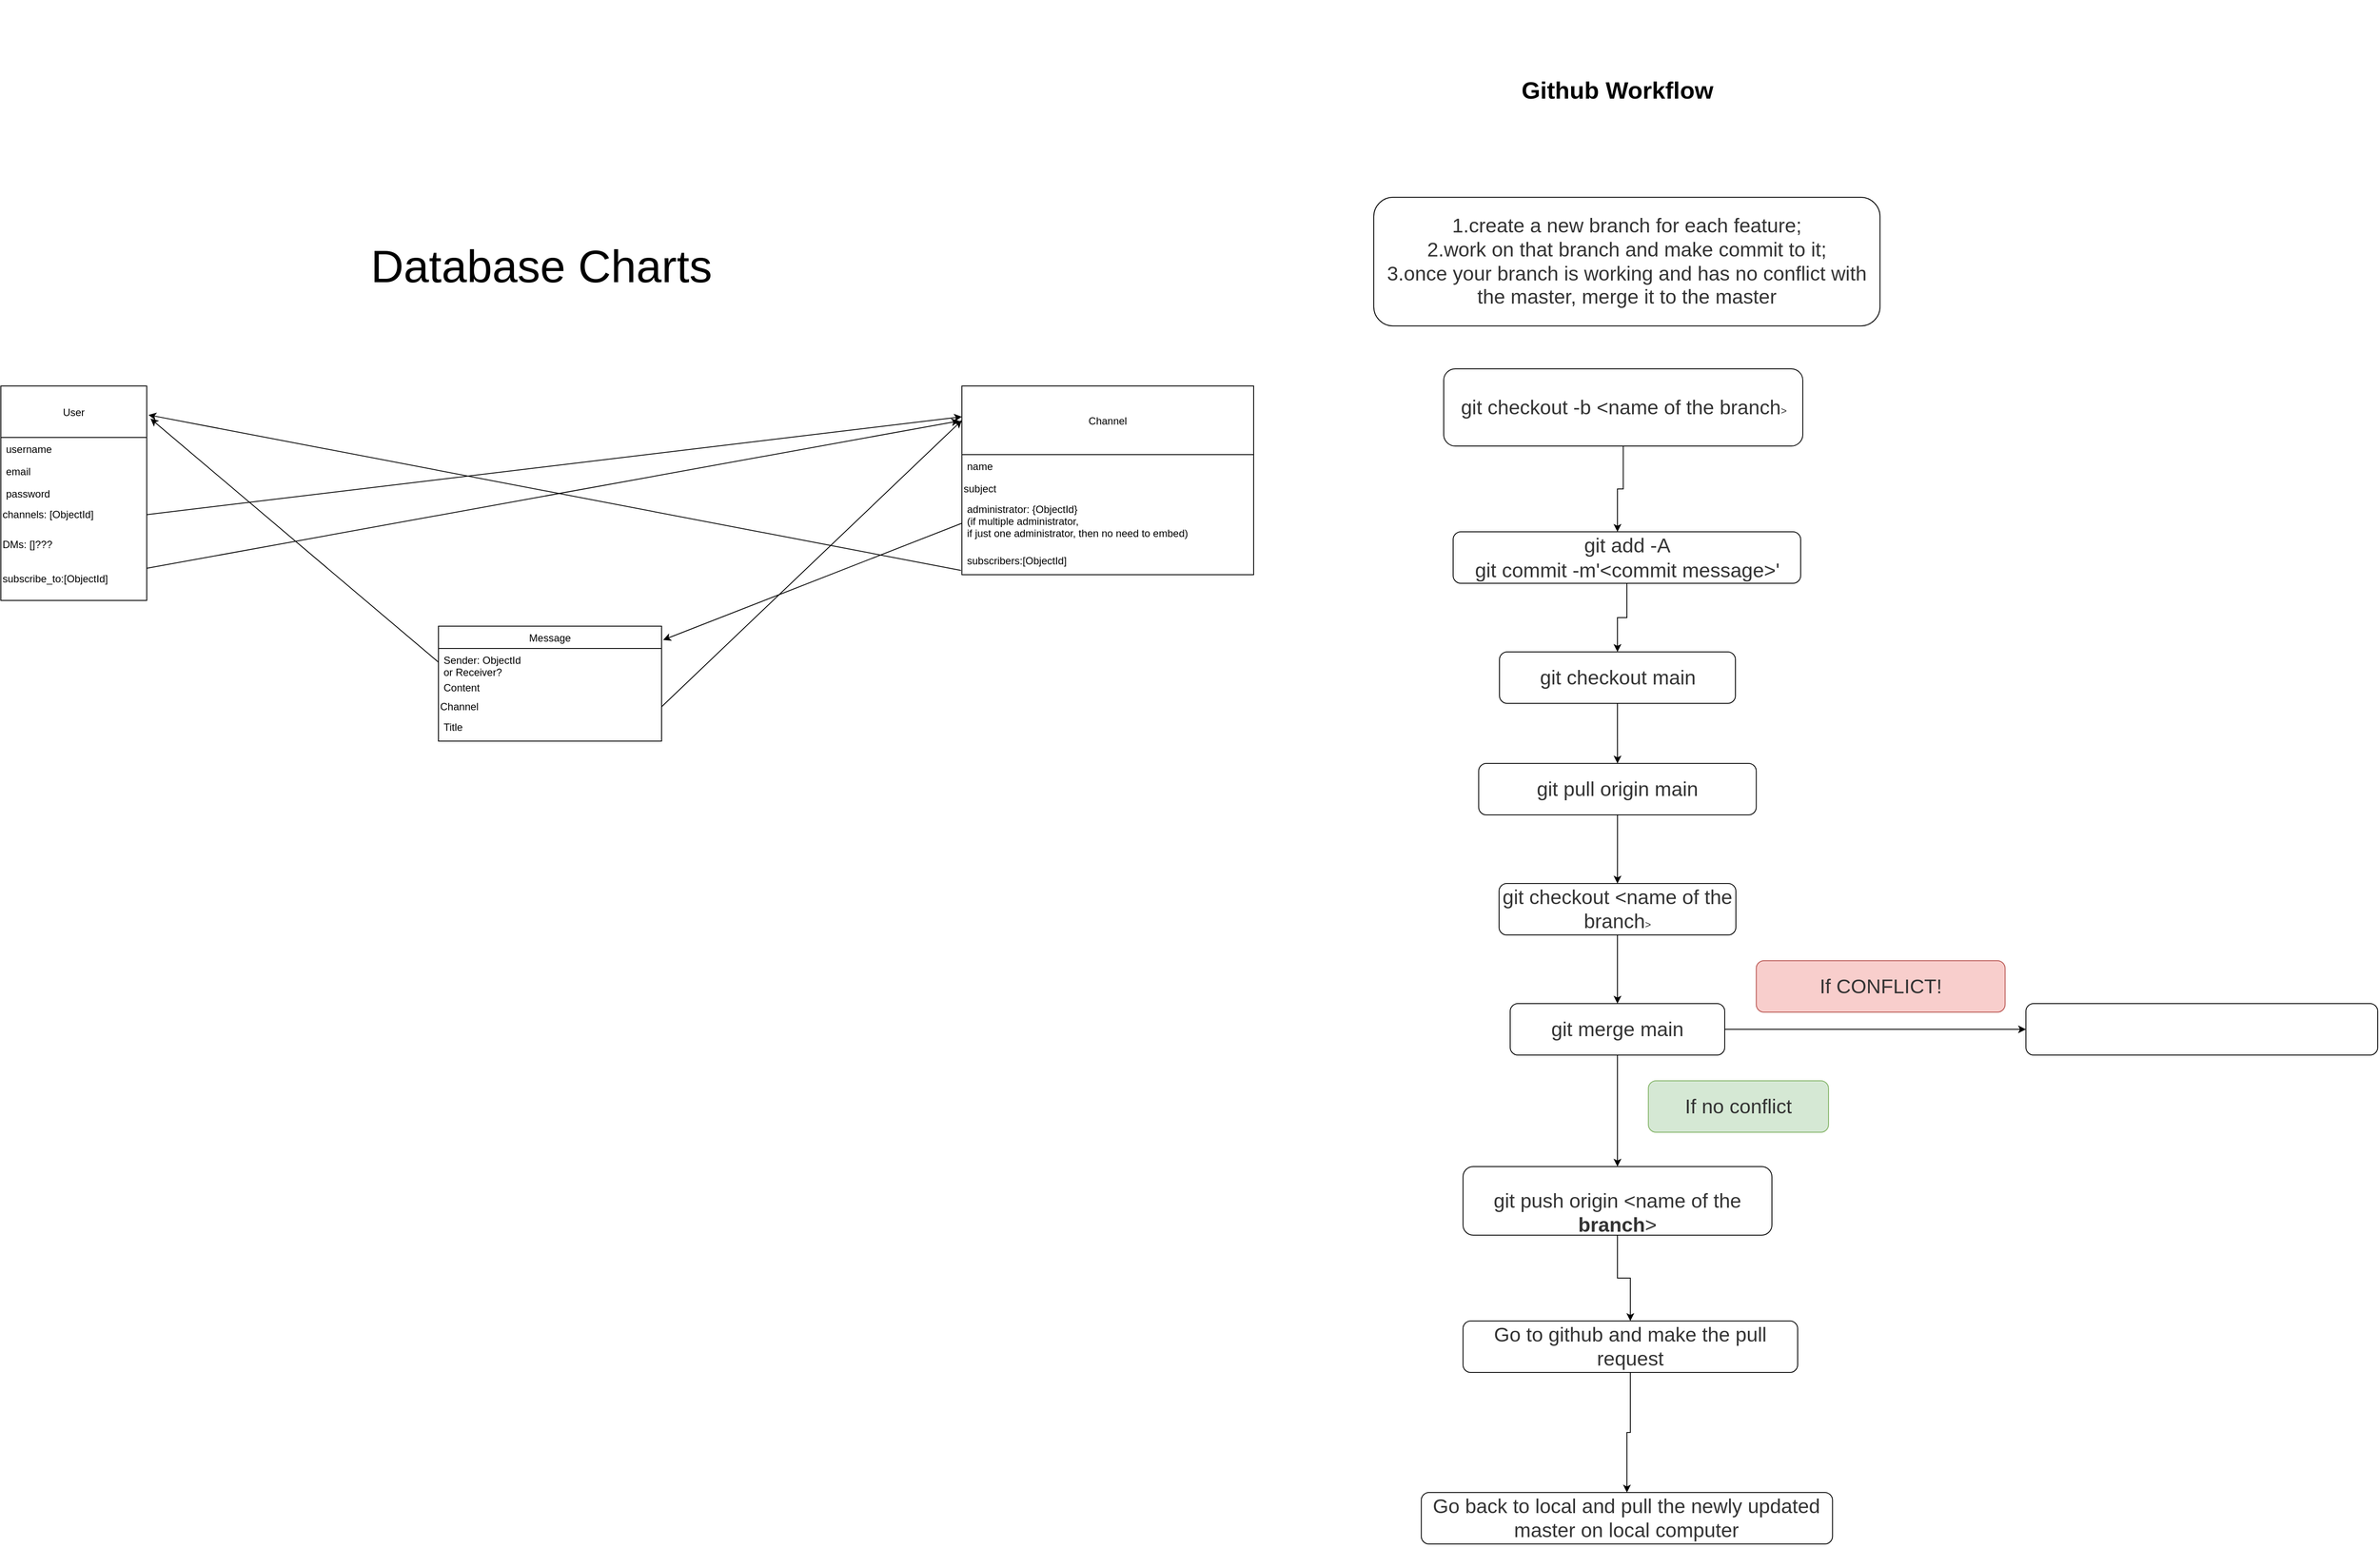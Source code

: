 <mxfile version="13.10.4" type="github">
  <diagram id="C5RBs43oDa-KdzZeNtuy" name="Page-1">
    <mxGraphModel dx="2946" dy="2499" grid="1" gridSize="10" guides="1" tooltips="1" connect="1" arrows="1" fold="1" page="0" pageScale="1" pageWidth="827" pageHeight="1169" math="0" shadow="0">
      <root>
        <mxCell id="WIyWlLk6GJQsqaUBKTNV-0" />
        <mxCell id="WIyWlLk6GJQsqaUBKTNV-1" parent="WIyWlLk6GJQsqaUBKTNV-0" />
        <mxCell id="WIyWlLk6GJQsqaUBKTNV-3" value="&lt;span data-lucid-type=&quot;application/vnd.lucid.text&quot; data-lucid-content=&quot;{&amp;#34;t&amp;#34;:&amp;#34;1.create a new branch for each feature;\n2.work on that branch and make commit to it;\n3.once your branch is working and has no conflict with the master, merge it to the master&amp;#34;,&amp;#34;m&amp;#34;:[{&amp;#34;s&amp;#34;:0,&amp;#34;n&amp;#34;:&amp;#34;a&amp;#34;,&amp;#34;v&amp;#34;:&amp;#34;center&amp;#34;},{&amp;#34;s&amp;#34;:0,&amp;#34;n&amp;#34;:&amp;#34;c&amp;#34;,&amp;#34;v&amp;#34;:&amp;#34;333333ff&amp;#34;,&amp;#34;e&amp;#34;:174},{&amp;#34;s&amp;#34;:0,&amp;#34;n&amp;#34;:&amp;#34;f&amp;#34;,&amp;#34;v&amp;#34;:&amp;#34;Liberation Serif&amp;#34;,&amp;#34;e&amp;#34;:174},{&amp;#34;s&amp;#34;:0,&amp;#34;n&amp;#34;:&amp;#34;s&amp;#34;,&amp;#34;v&amp;#34;:31.111,&amp;#34;e&amp;#34;:174},{&amp;#34;s&amp;#34;:40,&amp;#34;n&amp;#34;:&amp;#34;a&amp;#34;,&amp;#34;v&amp;#34;:&amp;#34;center&amp;#34;},{&amp;#34;s&amp;#34;:85,&amp;#34;n&amp;#34;:&amp;#34;a&amp;#34;,&amp;#34;v&amp;#34;:&amp;#34;center&amp;#34;}]}&quot;&gt;&lt;span style=&quot;color: rgb(51 , 51 , 51) ; font-size: 23.333px&quot;&gt;1.create a new branch for each feature;&lt;br/&gt;&lt;/span&gt;&lt;span style=&quot;color: rgb(51 , 51 , 51) ; font-size: 23.333px&quot;&gt;2.work on that branch and make commit to it;&lt;br/&gt;&lt;/span&gt;&lt;span style=&quot;color: rgb(51 , 51 , 51) ; font-size: 23.333px&quot;&gt;3.once your branch is working and has no conflict with the master, merge it to the master&lt;/span&gt;&lt;/span&gt;" style="rounded=1;whiteSpace=wrap;html=1;fontSize=12;glass=0;strokeWidth=1;shadow=0;" parent="WIyWlLk6GJQsqaUBKTNV-1" vertex="1">
          <mxGeometry x="130" y="-1080" width="590" height="150" as="geometry" />
        </mxCell>
        <mxCell id="KuDzj4aBGvI2AdzA_ytA-0" value="&lt;h2&gt;&lt;font style=&quot;font-size: 28px&quot;&gt;Github Workflow&lt;/font&gt;&lt;/h2&gt;" style="text;html=1;strokeColor=none;fillColor=none;align=center;verticalAlign=middle;whiteSpace=wrap;rounded=0;" vertex="1" parent="WIyWlLk6GJQsqaUBKTNV-1">
          <mxGeometry x="189" y="-1310" width="450" height="210" as="geometry" />
        </mxCell>
        <mxCell id="KuDzj4aBGvI2AdzA_ytA-4" style="edgeStyle=orthogonalEdgeStyle;rounded=0;orthogonalLoop=1;jettySize=auto;html=1;" edge="1" parent="WIyWlLk6GJQsqaUBKTNV-1" source="KuDzj4aBGvI2AdzA_ytA-1" target="KuDzj4aBGvI2AdzA_ytA-3">
          <mxGeometry relative="1" as="geometry">
            <Array as="points">
              <mxPoint x="421" y="-740" />
              <mxPoint x="414" y="-740" />
            </Array>
          </mxGeometry>
        </mxCell>
        <mxCell id="KuDzj4aBGvI2AdzA_ytA-1" value="&lt;span data-lucid-type=&quot;application/vnd.lucid.text&quot; data-lucid-content=&quot;{&amp;#34;t&amp;#34;:&amp;#34;git checkout -b &amp;lt;name of the branch&amp;gt;&amp;#34;,&amp;#34;m&amp;#34;:[{&amp;#34;s&amp;#34;:0,&amp;#34;n&amp;#34;:&amp;#34;a&amp;#34;,&amp;#34;v&amp;#34;:&amp;#34;center&amp;#34;},{&amp;#34;s&amp;#34;:0,&amp;#34;n&amp;#34;:&amp;#34;c&amp;#34;,&amp;#34;v&amp;#34;:&amp;#34;333333ff&amp;#34;,&amp;#34;e&amp;#34;:36},{&amp;#34;s&amp;#34;:0,&amp;#34;n&amp;#34;:&amp;#34;f&amp;#34;,&amp;#34;v&amp;#34;:&amp;#34;Liberation Serif&amp;#34;,&amp;#34;e&amp;#34;:36},{&amp;#34;s&amp;#34;:0,&amp;#34;n&amp;#34;:&amp;#34;s&amp;#34;,&amp;#34;v&amp;#34;:31.111,&amp;#34;e&amp;#34;:35}]}&quot;&gt;&lt;span style=&quot;font-size: 23.333px ; color: rgb(51 , 51 , 51)&quot;&gt;git checkout -b &amp;lt;name of the branch&lt;/span&gt;&lt;span style=&quot;color: rgb(51 , 51 , 51)&quot;&gt;&amp;gt;&lt;/span&gt;&lt;/span&gt;" style="rounded=1;whiteSpace=wrap;html=1;" vertex="1" parent="WIyWlLk6GJQsqaUBKTNV-1">
          <mxGeometry x="211.5" y="-880" width="418.5" height="90" as="geometry" />
        </mxCell>
        <mxCell id="KuDzj4aBGvI2AdzA_ytA-6" style="edgeStyle=orthogonalEdgeStyle;rounded=0;orthogonalLoop=1;jettySize=auto;html=1;" edge="1" parent="WIyWlLk6GJQsqaUBKTNV-1" source="KuDzj4aBGvI2AdzA_ytA-3" target="KuDzj4aBGvI2AdzA_ytA-5">
          <mxGeometry relative="1" as="geometry" />
        </mxCell>
        <mxCell id="KuDzj4aBGvI2AdzA_ytA-3" value="&lt;span data-lucid-type=&quot;application/vnd.lucid.text&quot; data-lucid-content=&quot;{&amp;#34;t&amp;#34;:&amp;#34;git add -A\ngit commit -m&#39;&amp;lt;commit message&amp;gt;&#39;&amp;#34;,&amp;#34;m&amp;#34;:[{&amp;#34;s&amp;#34;:0,&amp;#34;n&amp;#34;:&amp;#34;a&amp;#34;,&amp;#34;v&amp;#34;:&amp;#34;center&amp;#34;},{&amp;#34;s&amp;#34;:0,&amp;#34;n&amp;#34;:&amp;#34;c&amp;#34;,&amp;#34;v&amp;#34;:&amp;#34;333333ff&amp;#34;,&amp;#34;e&amp;#34;:42},{&amp;#34;s&amp;#34;:0,&amp;#34;n&amp;#34;:&amp;#34;f&amp;#34;,&amp;#34;v&amp;#34;:&amp;#34;Liberation Serif&amp;#34;,&amp;#34;e&amp;#34;:42},{&amp;#34;s&amp;#34;:0,&amp;#34;n&amp;#34;:&amp;#34;s&amp;#34;,&amp;#34;v&amp;#34;:31.333,&amp;#34;e&amp;#34;:42},{&amp;#34;s&amp;#34;:11,&amp;#34;n&amp;#34;:&amp;#34;a&amp;#34;,&amp;#34;v&amp;#34;:&amp;#34;center&amp;#34;}]}&quot;&gt;&lt;span style=&quot;color: rgb(51 , 51 , 51) ; font-size: 23.5px&quot;&gt;git add -A&lt;br/&gt;&lt;/span&gt;&lt;span style=&quot;color: rgb(51 , 51 , 51) ; font-size: 23.5px&quot;&gt;git commit -m&#39;&amp;lt;commit message&amp;gt;&#39;&lt;/span&gt;&lt;/span&gt;" style="rounded=1;whiteSpace=wrap;html=1;" vertex="1" parent="WIyWlLk6GJQsqaUBKTNV-1">
          <mxGeometry x="222.5" y="-690" width="405" height="60" as="geometry" />
        </mxCell>
        <mxCell id="KuDzj4aBGvI2AdzA_ytA-8" style="edgeStyle=orthogonalEdgeStyle;rounded=0;orthogonalLoop=1;jettySize=auto;html=1;" edge="1" parent="WIyWlLk6GJQsqaUBKTNV-1" source="KuDzj4aBGvI2AdzA_ytA-5" target="KuDzj4aBGvI2AdzA_ytA-7">
          <mxGeometry relative="1" as="geometry" />
        </mxCell>
        <mxCell id="KuDzj4aBGvI2AdzA_ytA-5" value="&lt;span data-lucid-type=&quot;application/vnd.lucid.text&quot; data-lucid-content=&quot;{&amp;#34;t&amp;#34;:&amp;#34;git checkout master&amp;#34;,&amp;#34;m&amp;#34;:[{&amp;#34;s&amp;#34;:0,&amp;#34;n&amp;#34;:&amp;#34;a&amp;#34;,&amp;#34;v&amp;#34;:&amp;#34;center&amp;#34;},{&amp;#34;s&amp;#34;:0,&amp;#34;n&amp;#34;:&amp;#34;c&amp;#34;,&amp;#34;v&amp;#34;:&amp;#34;333333ff&amp;#34;,&amp;#34;e&amp;#34;:19},{&amp;#34;s&amp;#34;:0,&amp;#34;n&amp;#34;:&amp;#34;f&amp;#34;,&amp;#34;v&amp;#34;:&amp;#34;Liberation Serif&amp;#34;,&amp;#34;e&amp;#34;:19},{&amp;#34;s&amp;#34;:0,&amp;#34;n&amp;#34;:&amp;#34;s&amp;#34;,&amp;#34;v&amp;#34;:31.111,&amp;#34;e&amp;#34;:19}]}&quot;&gt;&lt;span style=&quot;color: rgb(51 , 51 , 51) ; font-size: 23.333px&quot;&gt;git checkout main&lt;/span&gt;&lt;/span&gt;" style="rounded=1;whiteSpace=wrap;html=1;" vertex="1" parent="WIyWlLk6GJQsqaUBKTNV-1">
          <mxGeometry x="276.5" y="-550" width="275" height="60" as="geometry" />
        </mxCell>
        <mxCell id="KuDzj4aBGvI2AdzA_ytA-10" style="edgeStyle=orthogonalEdgeStyle;rounded=0;orthogonalLoop=1;jettySize=auto;html=1;" edge="1" parent="WIyWlLk6GJQsqaUBKTNV-1" source="KuDzj4aBGvI2AdzA_ytA-7" target="KuDzj4aBGvI2AdzA_ytA-9">
          <mxGeometry relative="1" as="geometry" />
        </mxCell>
        <mxCell id="KuDzj4aBGvI2AdzA_ytA-7" value="&lt;span data-lucid-type=&quot;application/vnd.lucid.text&quot; data-lucid-content=&quot;{&amp;#34;t&amp;#34;:&amp;#34;git pull origin master&amp;#34;,&amp;#34;m&amp;#34;:[{&amp;#34;s&amp;#34;:0,&amp;#34;n&amp;#34;:&amp;#34;a&amp;#34;,&amp;#34;v&amp;#34;:&amp;#34;center&amp;#34;},{&amp;#34;s&amp;#34;:0,&amp;#34;n&amp;#34;:&amp;#34;f&amp;#34;,&amp;#34;v&amp;#34;:&amp;#34;Liberation Serif&amp;#34;,&amp;#34;e&amp;#34;:22},{&amp;#34;s&amp;#34;:0,&amp;#34;n&amp;#34;:&amp;#34;c&amp;#34;,&amp;#34;v&amp;#34;:&amp;#34;333333ff&amp;#34;,&amp;#34;e&amp;#34;:22},{&amp;#34;s&amp;#34;:0,&amp;#34;n&amp;#34;:&amp;#34;s&amp;#34;,&amp;#34;v&amp;#34;:31.111,&amp;#34;e&amp;#34;:22}]}&quot;&gt;&lt;span style=&quot;color: rgb(51 , 51 , 51) ; font-size: 23.333px&quot;&gt;git pull origin main&lt;/span&gt;&lt;/span&gt;" style="rounded=1;whiteSpace=wrap;html=1;" vertex="1" parent="WIyWlLk6GJQsqaUBKTNV-1">
          <mxGeometry x="252.25" y="-420" width="323.5" height="60" as="geometry" />
        </mxCell>
        <mxCell id="KuDzj4aBGvI2AdzA_ytA-12" style="edgeStyle=orthogonalEdgeStyle;rounded=0;orthogonalLoop=1;jettySize=auto;html=1;" edge="1" parent="WIyWlLk6GJQsqaUBKTNV-1" source="KuDzj4aBGvI2AdzA_ytA-9" target="KuDzj4aBGvI2AdzA_ytA-11">
          <mxGeometry relative="1" as="geometry" />
        </mxCell>
        <mxCell id="KuDzj4aBGvI2AdzA_ytA-9" value="&#xa;&#xa;&lt;span data-lucid-type=&quot;application/vnd.lucid.text&quot; data-lucid-content=&quot;{&amp;quot;t&amp;quot;:&amp;quot;git checkout &lt;name of the branch&gt;&amp;quot;,&amp;quot;m&amp;quot;:[{&amp;quot;s&amp;quot;:0,&amp;quot;n&amp;quot;:&amp;quot;a&amp;quot;,&amp;quot;v&amp;quot;:&amp;quot;center&amp;quot;},{&amp;quot;s&amp;quot;:0,&amp;quot;n&amp;quot;:&amp;quot;c&amp;quot;,&amp;quot;v&amp;quot;:&amp;quot;333333ff&amp;quot;,&amp;quot;e&amp;quot;:33},{&amp;quot;s&amp;quot;:0,&amp;quot;n&amp;quot;:&amp;quot;f&amp;quot;,&amp;quot;v&amp;quot;:&amp;quot;Liberation Serif&amp;quot;,&amp;quot;e&amp;quot;:33},{&amp;quot;s&amp;quot;:0,&amp;quot;n&amp;quot;:&amp;quot;s&amp;quot;,&amp;quot;v&amp;quot;:31.111,&amp;quot;e&amp;quot;:32}]}&quot;&gt;&lt;span style=&quot;font-size: 23.333px ; text-align: center ; color: #333333&quot;&gt;git checkout &amp;lt;name of the branch&lt;/span&gt;&lt;span style=&quot;text-align: center ; color: #333333&quot;&gt;&amp;gt;&lt;/span&gt;&lt;/span&gt;&#xa;&#xa;" style="rounded=1;whiteSpace=wrap;html=1;" vertex="1" parent="WIyWlLk6GJQsqaUBKTNV-1">
          <mxGeometry x="276" y="-280" width="276" height="60" as="geometry" />
        </mxCell>
        <mxCell id="KuDzj4aBGvI2AdzA_ytA-15" style="edgeStyle=orthogonalEdgeStyle;rounded=0;orthogonalLoop=1;jettySize=auto;html=1;" edge="1" parent="WIyWlLk6GJQsqaUBKTNV-1" source="KuDzj4aBGvI2AdzA_ytA-11" target="KuDzj4aBGvI2AdzA_ytA-14">
          <mxGeometry relative="1" as="geometry" />
        </mxCell>
        <mxCell id="KuDzj4aBGvI2AdzA_ytA-24" style="edgeStyle=orthogonalEdgeStyle;rounded=0;orthogonalLoop=1;jettySize=auto;html=1;" edge="1" parent="WIyWlLk6GJQsqaUBKTNV-1" source="KuDzj4aBGvI2AdzA_ytA-11" target="KuDzj4aBGvI2AdzA_ytA-21">
          <mxGeometry relative="1" as="geometry" />
        </mxCell>
        <mxCell id="KuDzj4aBGvI2AdzA_ytA-11" value="&lt;span data-lucid-type=&quot;application/vnd.lucid.text&quot; data-lucid-content=&quot;{&amp;#34;t&amp;#34;:&amp;#34;git merge master&amp;#34;,&amp;#34;m&amp;#34;:[{&amp;#34;s&amp;#34;:0,&amp;#34;n&amp;#34;:&amp;#34;a&amp;#34;,&amp;#34;v&amp;#34;:&amp;#34;center&amp;#34;},{&amp;#34;s&amp;#34;:0,&amp;#34;n&amp;#34;:&amp;#34;c&amp;#34;,&amp;#34;v&amp;#34;:&amp;#34;333333ff&amp;#34;,&amp;#34;e&amp;#34;:16},{&amp;#34;s&amp;#34;:0,&amp;#34;n&amp;#34;:&amp;#34;f&amp;#34;,&amp;#34;v&amp;#34;:&amp;#34;Liberation Serif&amp;#34;,&amp;#34;e&amp;#34;:16},{&amp;#34;s&amp;#34;:0,&amp;#34;n&amp;#34;:&amp;#34;s&amp;#34;,&amp;#34;v&amp;#34;:31.111,&amp;#34;e&amp;#34;:16}]}&quot;&gt;&lt;span style=&quot;color: rgb(51 , 51 , 51) ; font-size: 23.333px&quot;&gt;git merge main&lt;/span&gt;&lt;/span&gt;" style="rounded=1;whiteSpace=wrap;html=1;" vertex="1" parent="WIyWlLk6GJQsqaUBKTNV-1">
          <mxGeometry x="289" y="-140" width="250" height="60" as="geometry" />
        </mxCell>
        <mxCell id="KuDzj4aBGvI2AdzA_ytA-25" style="edgeStyle=orthogonalEdgeStyle;rounded=0;orthogonalLoop=1;jettySize=auto;html=1;entryX=0.5;entryY=0;entryDx=0;entryDy=0;" edge="1" parent="WIyWlLk6GJQsqaUBKTNV-1" source="KuDzj4aBGvI2AdzA_ytA-14" target="KuDzj4aBGvI2AdzA_ytA-16">
          <mxGeometry relative="1" as="geometry" />
        </mxCell>
        <mxCell id="KuDzj4aBGvI2AdzA_ytA-14" value="&lt;br&gt;&lt;br&gt;&lt;span data-lucid-type=&quot;application/vnd.lucid.text&quot; data-lucid-content=&quot;{&amp;#34;t&amp;#34;:&amp;#34;git push origin &amp;lt;name of the branch&amp;gt;&amp;#34;,&amp;#34;m&amp;#34;:[{&amp;#34;s&amp;#34;:0,&amp;#34;n&amp;#34;:&amp;#34;a&amp;#34;,&amp;#34;v&amp;#34;:&amp;#34;center&amp;#34;},{&amp;#34;s&amp;#34;:0,&amp;#34;n&amp;#34;:&amp;#34;c&amp;#34;,&amp;#34;v&amp;#34;:&amp;#34;333333ff&amp;#34;,&amp;#34;e&amp;#34;:36},{&amp;#34;s&amp;#34;:0,&amp;#34;n&amp;#34;:&amp;#34;f&amp;#34;,&amp;#34;v&amp;#34;:&amp;#34;Liberation Serif&amp;#34;,&amp;#34;e&amp;#34;:36},{&amp;#34;s&amp;#34;:0,&amp;#34;n&amp;#34;:&amp;#34;s&amp;#34;,&amp;#34;v&amp;#34;:31.111,&amp;#34;e&amp;#34;:36}]}&quot;&gt;&lt;span style=&quot;text-align: center ; color: #333333 ; font-size: 23.333px&quot;&gt;git push origin &amp;lt;name of the &lt;b&gt;branch&lt;/b&gt;&amp;gt;&lt;/span&gt;&lt;/span&gt;&lt;br&gt;" style="rounded=1;whiteSpace=wrap;html=1;" vertex="1" parent="WIyWlLk6GJQsqaUBKTNV-1">
          <mxGeometry x="234" y="50" width="360" height="80" as="geometry" />
        </mxCell>
        <mxCell id="KuDzj4aBGvI2AdzA_ytA-19" style="edgeStyle=orthogonalEdgeStyle;rounded=0;orthogonalLoop=1;jettySize=auto;html=1;" edge="1" parent="WIyWlLk6GJQsqaUBKTNV-1" source="KuDzj4aBGvI2AdzA_ytA-16" target="KuDzj4aBGvI2AdzA_ytA-18">
          <mxGeometry relative="1" as="geometry" />
        </mxCell>
        <mxCell id="KuDzj4aBGvI2AdzA_ytA-16" value="&#xa;&#xa;&lt;span data-lucid-type=&quot;application/vnd.lucid.text&quot; data-lucid-content=&quot;{&amp;quot;t&amp;quot;:&amp;quot;Go to github and make the pull request &amp;quot;,&amp;quot;m&amp;quot;:[{&amp;quot;s&amp;quot;:0,&amp;quot;n&amp;quot;:&amp;quot;a&amp;quot;,&amp;quot;v&amp;quot;:&amp;quot;center&amp;quot;},{&amp;quot;s&amp;quot;:0,&amp;quot;n&amp;quot;:&amp;quot;c&amp;quot;,&amp;quot;v&amp;quot;:&amp;quot;333333ff&amp;quot;,&amp;quot;e&amp;quot;:39},{&amp;quot;s&amp;quot;:0,&amp;quot;n&amp;quot;:&amp;quot;f&amp;quot;,&amp;quot;v&amp;quot;:&amp;quot;Liberation Serif&amp;quot;,&amp;quot;e&amp;quot;:39},{&amp;quot;s&amp;quot;:0,&amp;quot;n&amp;quot;:&amp;quot;s&amp;quot;,&amp;quot;v&amp;quot;:31.111,&amp;quot;e&amp;quot;:39}]}&quot;&gt;&lt;span style=&quot;text-align: center ; color: #333333 ; font-size: 23.333px&quot;&gt;Go to github and make the pull request &lt;/span&gt;&lt;/span&gt;&#xa;&#xa;" style="rounded=1;whiteSpace=wrap;html=1;" vertex="1" parent="WIyWlLk6GJQsqaUBKTNV-1">
          <mxGeometry x="234" y="230" width="390" height="60" as="geometry" />
        </mxCell>
        <mxCell id="KuDzj4aBGvI2AdzA_ytA-18" value="&#xa;&#xa;&lt;span data-lucid-type=&quot;application/vnd.lucid.text&quot; data-lucid-content=&quot;{&amp;quot;t&amp;quot;:&amp;quot;Go back to local and pull the newly updated master on local computer &amp;quot;,&amp;quot;m&amp;quot;:[{&amp;quot;s&amp;quot;:0,&amp;quot;n&amp;quot;:&amp;quot;a&amp;quot;,&amp;quot;v&amp;quot;:&amp;quot;center&amp;quot;},{&amp;quot;s&amp;quot;:0,&amp;quot;n&amp;quot;:&amp;quot;c&amp;quot;,&amp;quot;v&amp;quot;:&amp;quot;333333ff&amp;quot;,&amp;quot;e&amp;quot;:69},{&amp;quot;s&amp;quot;:0,&amp;quot;n&amp;quot;:&amp;quot;f&amp;quot;,&amp;quot;v&amp;quot;:&amp;quot;Liberation Serif&amp;quot;,&amp;quot;e&amp;quot;:69},{&amp;quot;s&amp;quot;:0,&amp;quot;n&amp;quot;:&amp;quot;s&amp;quot;,&amp;quot;v&amp;quot;:31.111,&amp;quot;e&amp;quot;:69}]}&quot;&gt;&lt;span style=&quot;text-align: center ; color: #333333 ; font-size: 23.333px&quot;&gt;Go back to local and pull the newly updated master on local computer &lt;/span&gt;&lt;/span&gt;&#xa;&#xa;" style="rounded=1;whiteSpace=wrap;html=1;" vertex="1" parent="WIyWlLk6GJQsqaUBKTNV-1">
          <mxGeometry x="185.38" y="430" width="479.25" height="60" as="geometry" />
        </mxCell>
        <mxCell id="KuDzj4aBGvI2AdzA_ytA-20" value="&lt;span data-lucid-type=&quot;application/vnd.lucid.text&quot; data-lucid-content=&quot;{&amp;#34;t&amp;#34;:&amp;#34;If no conflict&amp;#34;,&amp;#34;m&amp;#34;:[{&amp;#34;s&amp;#34;:0,&amp;#34;n&amp;#34;:&amp;#34;a&amp;#34;,&amp;#34;v&amp;#34;:&amp;#34;center&amp;#34;},{&amp;#34;s&amp;#34;:0,&amp;#34;n&amp;#34;:&amp;#34;c&amp;#34;,&amp;#34;v&amp;#34;:&amp;#34;333333ff&amp;#34;,&amp;#34;e&amp;#34;:14},{&amp;#34;s&amp;#34;:0,&amp;#34;n&amp;#34;:&amp;#34;f&amp;#34;,&amp;#34;v&amp;#34;:&amp;#34;Liberation Serif&amp;#34;,&amp;#34;e&amp;#34;:14},{&amp;#34;s&amp;#34;:0,&amp;#34;n&amp;#34;:&amp;#34;s&amp;#34;,&amp;#34;v&amp;#34;:31.111,&amp;#34;e&amp;#34;:14}]}&quot;&gt;&lt;span style=&quot;color: rgb(51 , 51 , 51) ; font-size: 23.333px&quot;&gt;If no conflict&lt;/span&gt;&lt;/span&gt;" style="rounded=1;whiteSpace=wrap;html=1;fillColor=#d5e8d4;strokeColor=#82b366;" vertex="1" parent="WIyWlLk6GJQsqaUBKTNV-1">
          <mxGeometry x="450" y="-50" width="210" height="60" as="geometry" />
        </mxCell>
        <mxCell id="KuDzj4aBGvI2AdzA_ytA-21" value="" style="rounded=1;whiteSpace=wrap;html=1;" vertex="1" parent="WIyWlLk6GJQsqaUBKTNV-1">
          <mxGeometry x="890" y="-140" width="410" height="60" as="geometry" />
        </mxCell>
        <mxCell id="KuDzj4aBGvI2AdzA_ytA-22" value="&#xa;&#xa;&lt;span data-lucid-type=&quot;application/vnd.lucid.text&quot; data-lucid-content=&quot;{&amp;quot;t&amp;quot;:&amp;quot;If CONFLICT!&amp;quot;,&amp;quot;m&amp;quot;:[{&amp;quot;s&amp;quot;:0,&amp;quot;n&amp;quot;:&amp;quot;a&amp;quot;,&amp;quot;v&amp;quot;:&amp;quot;center&amp;quot;},{&amp;quot;s&amp;quot;:0,&amp;quot;n&amp;quot;:&amp;quot;c&amp;quot;,&amp;quot;v&amp;quot;:&amp;quot;333333ff&amp;quot;,&amp;quot;e&amp;quot;:12},{&amp;quot;s&amp;quot;:0,&amp;quot;n&amp;quot;:&amp;quot;f&amp;quot;,&amp;quot;v&amp;quot;:&amp;quot;Liberation Serif&amp;quot;,&amp;quot;e&amp;quot;:12},{&amp;quot;s&amp;quot;:0,&amp;quot;n&amp;quot;:&amp;quot;s&amp;quot;,&amp;quot;v&amp;quot;:31.111,&amp;quot;e&amp;quot;:12}]}&quot;&gt;&lt;span style=&quot;text-align: center ; color: #333333 ; font-size: 23.333px&quot;&gt;If CONFLICT!&lt;/span&gt;&lt;/span&gt;&#xa;&#xa;" style="rounded=1;whiteSpace=wrap;html=1;fillColor=#f8cecc;strokeColor=#b85450;" vertex="1" parent="WIyWlLk6GJQsqaUBKTNV-1">
          <mxGeometry x="575.75" y="-190" width="290" height="60" as="geometry" />
        </mxCell>
        <mxCell id="KuDzj4aBGvI2AdzA_ytA-26" value="User" style="swimlane;fontStyle=0;childLayout=stackLayout;horizontal=1;startSize=60;fillColor=none;horizontalStack=0;resizeParent=1;resizeParentMax=0;resizeLast=0;collapsible=1;marginBottom=0;" vertex="1" parent="WIyWlLk6GJQsqaUBKTNV-1">
          <mxGeometry x="-1470" y="-860" width="170" height="250" as="geometry" />
        </mxCell>
        <mxCell id="KuDzj4aBGvI2AdzA_ytA-27" value="username" style="text;strokeColor=none;fillColor=none;align=left;verticalAlign=top;spacingLeft=4;spacingRight=4;overflow=hidden;rotatable=0;points=[[0,0.5],[1,0.5]];portConstraint=eastwest;" vertex="1" parent="KuDzj4aBGvI2AdzA_ytA-26">
          <mxGeometry y="60" width="170" height="26" as="geometry" />
        </mxCell>
        <mxCell id="KuDzj4aBGvI2AdzA_ytA-28" value="email" style="text;strokeColor=none;fillColor=none;align=left;verticalAlign=top;spacingLeft=4;spacingRight=4;overflow=hidden;rotatable=0;points=[[0,0.5],[1,0.5]];portConstraint=eastwest;" vertex="1" parent="KuDzj4aBGvI2AdzA_ytA-26">
          <mxGeometry y="86" width="170" height="26" as="geometry" />
        </mxCell>
        <mxCell id="KuDzj4aBGvI2AdzA_ytA-29" value="password" style="text;strokeColor=none;fillColor=none;align=left;verticalAlign=top;spacingLeft=4;spacingRight=4;overflow=hidden;rotatable=0;points=[[0,0.5],[1,0.5]];portConstraint=eastwest;" vertex="1" parent="KuDzj4aBGvI2AdzA_ytA-26">
          <mxGeometry y="112" width="170" height="18" as="geometry" />
        </mxCell>
        <mxCell id="KuDzj4aBGvI2AdzA_ytA-37" value="channels: [ObjectId]" style="text;html=1;strokeColor=none;fillColor=none;align=left;verticalAlign=middle;whiteSpace=wrap;rounded=0;" vertex="1" parent="KuDzj4aBGvI2AdzA_ytA-26">
          <mxGeometry y="130" width="170" height="40" as="geometry" />
        </mxCell>
        <mxCell id="KuDzj4aBGvI2AdzA_ytA-47" value="&lt;div&gt;&lt;span&gt;DMs: []???&lt;/span&gt;&lt;/div&gt;" style="text;html=1;strokeColor=none;fillColor=none;align=left;verticalAlign=middle;whiteSpace=wrap;rounded=0;" vertex="1" parent="KuDzj4aBGvI2AdzA_ytA-26">
          <mxGeometry y="170" width="170" height="30" as="geometry" />
        </mxCell>
        <mxCell id="KuDzj4aBGvI2AdzA_ytA-44" value="subscribe_to:[ObjectId]" style="text;html=1;strokeColor=none;fillColor=none;align=left;verticalAlign=middle;whiteSpace=wrap;rounded=0;" vertex="1" parent="KuDzj4aBGvI2AdzA_ytA-26">
          <mxGeometry y="200" width="170" height="50" as="geometry" />
        </mxCell>
        <mxCell id="KuDzj4aBGvI2AdzA_ytA-31" value="Channel" style="swimlane;fontStyle=0;childLayout=stackLayout;horizontal=1;startSize=80;fillColor=none;horizontalStack=0;resizeParent=1;resizeParentMax=0;resizeLast=0;collapsible=1;marginBottom=0;" vertex="1" parent="WIyWlLk6GJQsqaUBKTNV-1">
          <mxGeometry x="-350" y="-860" width="340" height="220" as="geometry" />
        </mxCell>
        <mxCell id="KuDzj4aBGvI2AdzA_ytA-32" value="name" style="text;strokeColor=none;fillColor=none;align=left;verticalAlign=top;spacingLeft=4;spacingRight=4;overflow=hidden;rotatable=0;points=[[0,0.5],[1,0.5]];portConstraint=eastwest;" vertex="1" parent="KuDzj4aBGvI2AdzA_ytA-31">
          <mxGeometry y="80" width="340" height="30" as="geometry" />
        </mxCell>
        <mxCell id="KuDzj4aBGvI2AdzA_ytA-46" value="subject" style="text;html=1;strokeColor=none;fillColor=none;align=left;verticalAlign=middle;whiteSpace=wrap;rounded=0;" vertex="1" parent="KuDzj4aBGvI2AdzA_ytA-31">
          <mxGeometry y="110" width="340" height="20" as="geometry" />
        </mxCell>
        <mxCell id="KuDzj4aBGvI2AdzA_ytA-33" value="administrator: {ObjectId}&#xa;(if multiple administrator, &#xa;if just one administrator, then no need to embed)" style="text;strokeColor=none;fillColor=none;align=left;verticalAlign=top;spacingLeft=4;spacingRight=4;overflow=hidden;rotatable=0;points=[[0,0.5],[1,0.5]];portConstraint=eastwest;" vertex="1" parent="KuDzj4aBGvI2AdzA_ytA-31">
          <mxGeometry y="130" width="340" height="60" as="geometry" />
        </mxCell>
        <mxCell id="KuDzj4aBGvI2AdzA_ytA-34" value="subscribers:[ObjectId]" style="text;strokeColor=none;fillColor=none;align=left;verticalAlign=top;spacingLeft=4;spacingRight=4;overflow=hidden;rotatable=0;points=[[0,0.5],[1,0.5]];portConstraint=eastwest;" vertex="1" parent="KuDzj4aBGvI2AdzA_ytA-31">
          <mxGeometry y="190" width="340" height="30" as="geometry" />
        </mxCell>
        <mxCell id="KuDzj4aBGvI2AdzA_ytA-38" value="" style="endArrow=classic;html=1;exitX=1;exitY=0.5;exitDx=0;exitDy=0;entryX=0;entryY=0.163;entryDx=0;entryDy=0;entryPerimeter=0;" edge="1" parent="WIyWlLk6GJQsqaUBKTNV-1" source="KuDzj4aBGvI2AdzA_ytA-37" target="KuDzj4aBGvI2AdzA_ytA-31">
          <mxGeometry width="50" height="50" relative="1" as="geometry">
            <mxPoint x="-830" y="-760" as="sourcePoint" />
            <mxPoint x="-780" y="-810" as="targetPoint" />
          </mxGeometry>
        </mxCell>
        <mxCell id="KuDzj4aBGvI2AdzA_ytA-43" value="" style="endArrow=classic;html=1;exitX=-0.003;exitY=0.833;exitDx=0;exitDy=0;exitPerimeter=0;entryX=1.012;entryY=0.135;entryDx=0;entryDy=0;entryPerimeter=0;" edge="1" parent="WIyWlLk6GJQsqaUBKTNV-1" source="KuDzj4aBGvI2AdzA_ytA-34" target="KuDzj4aBGvI2AdzA_ytA-26">
          <mxGeometry width="50" height="50" relative="1" as="geometry">
            <mxPoint x="-830" y="-770" as="sourcePoint" />
            <mxPoint x="-880" y="-960" as="targetPoint" />
          </mxGeometry>
        </mxCell>
        <mxCell id="KuDzj4aBGvI2AdzA_ytA-45" value="" style="endArrow=classic;html=1;exitX=1;exitY=0.25;exitDx=0;exitDy=0;entryX=-0.009;entryY=0.185;entryDx=0;entryDy=0;entryPerimeter=0;" edge="1" parent="WIyWlLk6GJQsqaUBKTNV-1" source="KuDzj4aBGvI2AdzA_ytA-44" target="KuDzj4aBGvI2AdzA_ytA-31">
          <mxGeometry width="50" height="50" relative="1" as="geometry">
            <mxPoint x="-880" y="-890" as="sourcePoint" />
            <mxPoint x="-830" y="-940" as="targetPoint" />
          </mxGeometry>
        </mxCell>
        <mxCell id="KuDzj4aBGvI2AdzA_ytA-54" value="" style="endArrow=classic;html=1;exitX=1;exitY=0.5;exitDx=0;exitDy=0;entryX=0;entryY=0.182;entryDx=0;entryDy=0;entryPerimeter=0;" edge="1" parent="WIyWlLk6GJQsqaUBKTNV-1" source="KuDzj4aBGvI2AdzA_ytA-53" target="KuDzj4aBGvI2AdzA_ytA-31">
          <mxGeometry width="50" height="50" relative="1" as="geometry">
            <mxPoint x="-800" y="-620" as="sourcePoint" />
            <mxPoint x="-660" y="-870" as="targetPoint" />
          </mxGeometry>
        </mxCell>
        <mxCell id="KuDzj4aBGvI2AdzA_ytA-55" value="" style="endArrow=classic;html=1;exitX=0;exitY=0.5;exitDx=0;exitDy=0;entryX=1.026;entryY=0.152;entryDx=0;entryDy=0;entryPerimeter=0;" edge="1" parent="WIyWlLk6GJQsqaUBKTNV-1" source="KuDzj4aBGvI2AdzA_ytA-50" target="KuDzj4aBGvI2AdzA_ytA-26">
          <mxGeometry width="50" height="50" relative="1" as="geometry">
            <mxPoint x="-1060" y="-550" as="sourcePoint" />
            <mxPoint x="-1010" y="-600" as="targetPoint" />
          </mxGeometry>
        </mxCell>
        <mxCell id="KuDzj4aBGvI2AdzA_ytA-56" value="&lt;font style=&quot;font-size: 53px&quot;&gt;Database Charts&lt;/font&gt;" style="text;html=1;strokeColor=none;fillColor=none;align=center;verticalAlign=middle;whiteSpace=wrap;rounded=0;" vertex="1" parent="WIyWlLk6GJQsqaUBKTNV-1">
          <mxGeometry x="-1055" y="-1060" width="430" height="120" as="geometry" />
        </mxCell>
        <mxCell id="KuDzj4aBGvI2AdzA_ytA-49" value="Message" style="swimlane;fontStyle=0;childLayout=stackLayout;horizontal=1;startSize=26;fillColor=none;horizontalStack=0;resizeParent=1;resizeParentMax=0;resizeLast=0;collapsible=1;marginBottom=0;" vertex="1" parent="WIyWlLk6GJQsqaUBKTNV-1">
          <mxGeometry x="-960" y="-580" width="260" height="134" as="geometry" />
        </mxCell>
        <mxCell id="KuDzj4aBGvI2AdzA_ytA-50" value="Sender: ObjectId&#xa;or Receiver?" style="text;strokeColor=none;fillColor=none;align=left;verticalAlign=top;spacingLeft=4;spacingRight=4;overflow=hidden;rotatable=0;points=[[0,0.5],[1,0.5]];portConstraint=eastwest;" vertex="1" parent="KuDzj4aBGvI2AdzA_ytA-49">
          <mxGeometry y="26" width="260" height="32" as="geometry" />
        </mxCell>
        <mxCell id="KuDzj4aBGvI2AdzA_ytA-51" value="Content" style="text;strokeColor=none;fillColor=none;align=left;verticalAlign=top;spacingLeft=4;spacingRight=4;overflow=hidden;rotatable=0;points=[[0,0.5],[1,0.5]];portConstraint=eastwest;" vertex="1" parent="KuDzj4aBGvI2AdzA_ytA-49">
          <mxGeometry y="58" width="260" height="26" as="geometry" />
        </mxCell>
        <mxCell id="KuDzj4aBGvI2AdzA_ytA-53" value="Channel" style="text;html=1;strokeColor=none;fillColor=none;align=left;verticalAlign=middle;whiteSpace=wrap;rounded=0;" vertex="1" parent="KuDzj4aBGvI2AdzA_ytA-49">
          <mxGeometry y="84" width="260" height="20" as="geometry" />
        </mxCell>
        <mxCell id="KuDzj4aBGvI2AdzA_ytA-52" value="Title" style="text;strokeColor=none;fillColor=none;align=left;verticalAlign=top;spacingLeft=4;spacingRight=4;overflow=hidden;rotatable=0;points=[[0,0.5],[1,0.5]];portConstraint=eastwest;" vertex="1" parent="KuDzj4aBGvI2AdzA_ytA-49">
          <mxGeometry y="104" width="260" height="30" as="geometry" />
        </mxCell>
        <mxCell id="KuDzj4aBGvI2AdzA_ytA-57" value="" style="endArrow=classic;html=1;exitX=0;exitY=0.5;exitDx=0;exitDy=0;entryX=1.007;entryY=0.12;entryDx=0;entryDy=0;entryPerimeter=0;" edge="1" parent="WIyWlLk6GJQsqaUBKTNV-1" source="KuDzj4aBGvI2AdzA_ytA-33" target="KuDzj4aBGvI2AdzA_ytA-49">
          <mxGeometry width="50" height="50" relative="1" as="geometry">
            <mxPoint x="-660" y="-750" as="sourcePoint" />
            <mxPoint x="-1018.81" y="-880" as="targetPoint" />
          </mxGeometry>
        </mxCell>
      </root>
    </mxGraphModel>
  </diagram>
</mxfile>

